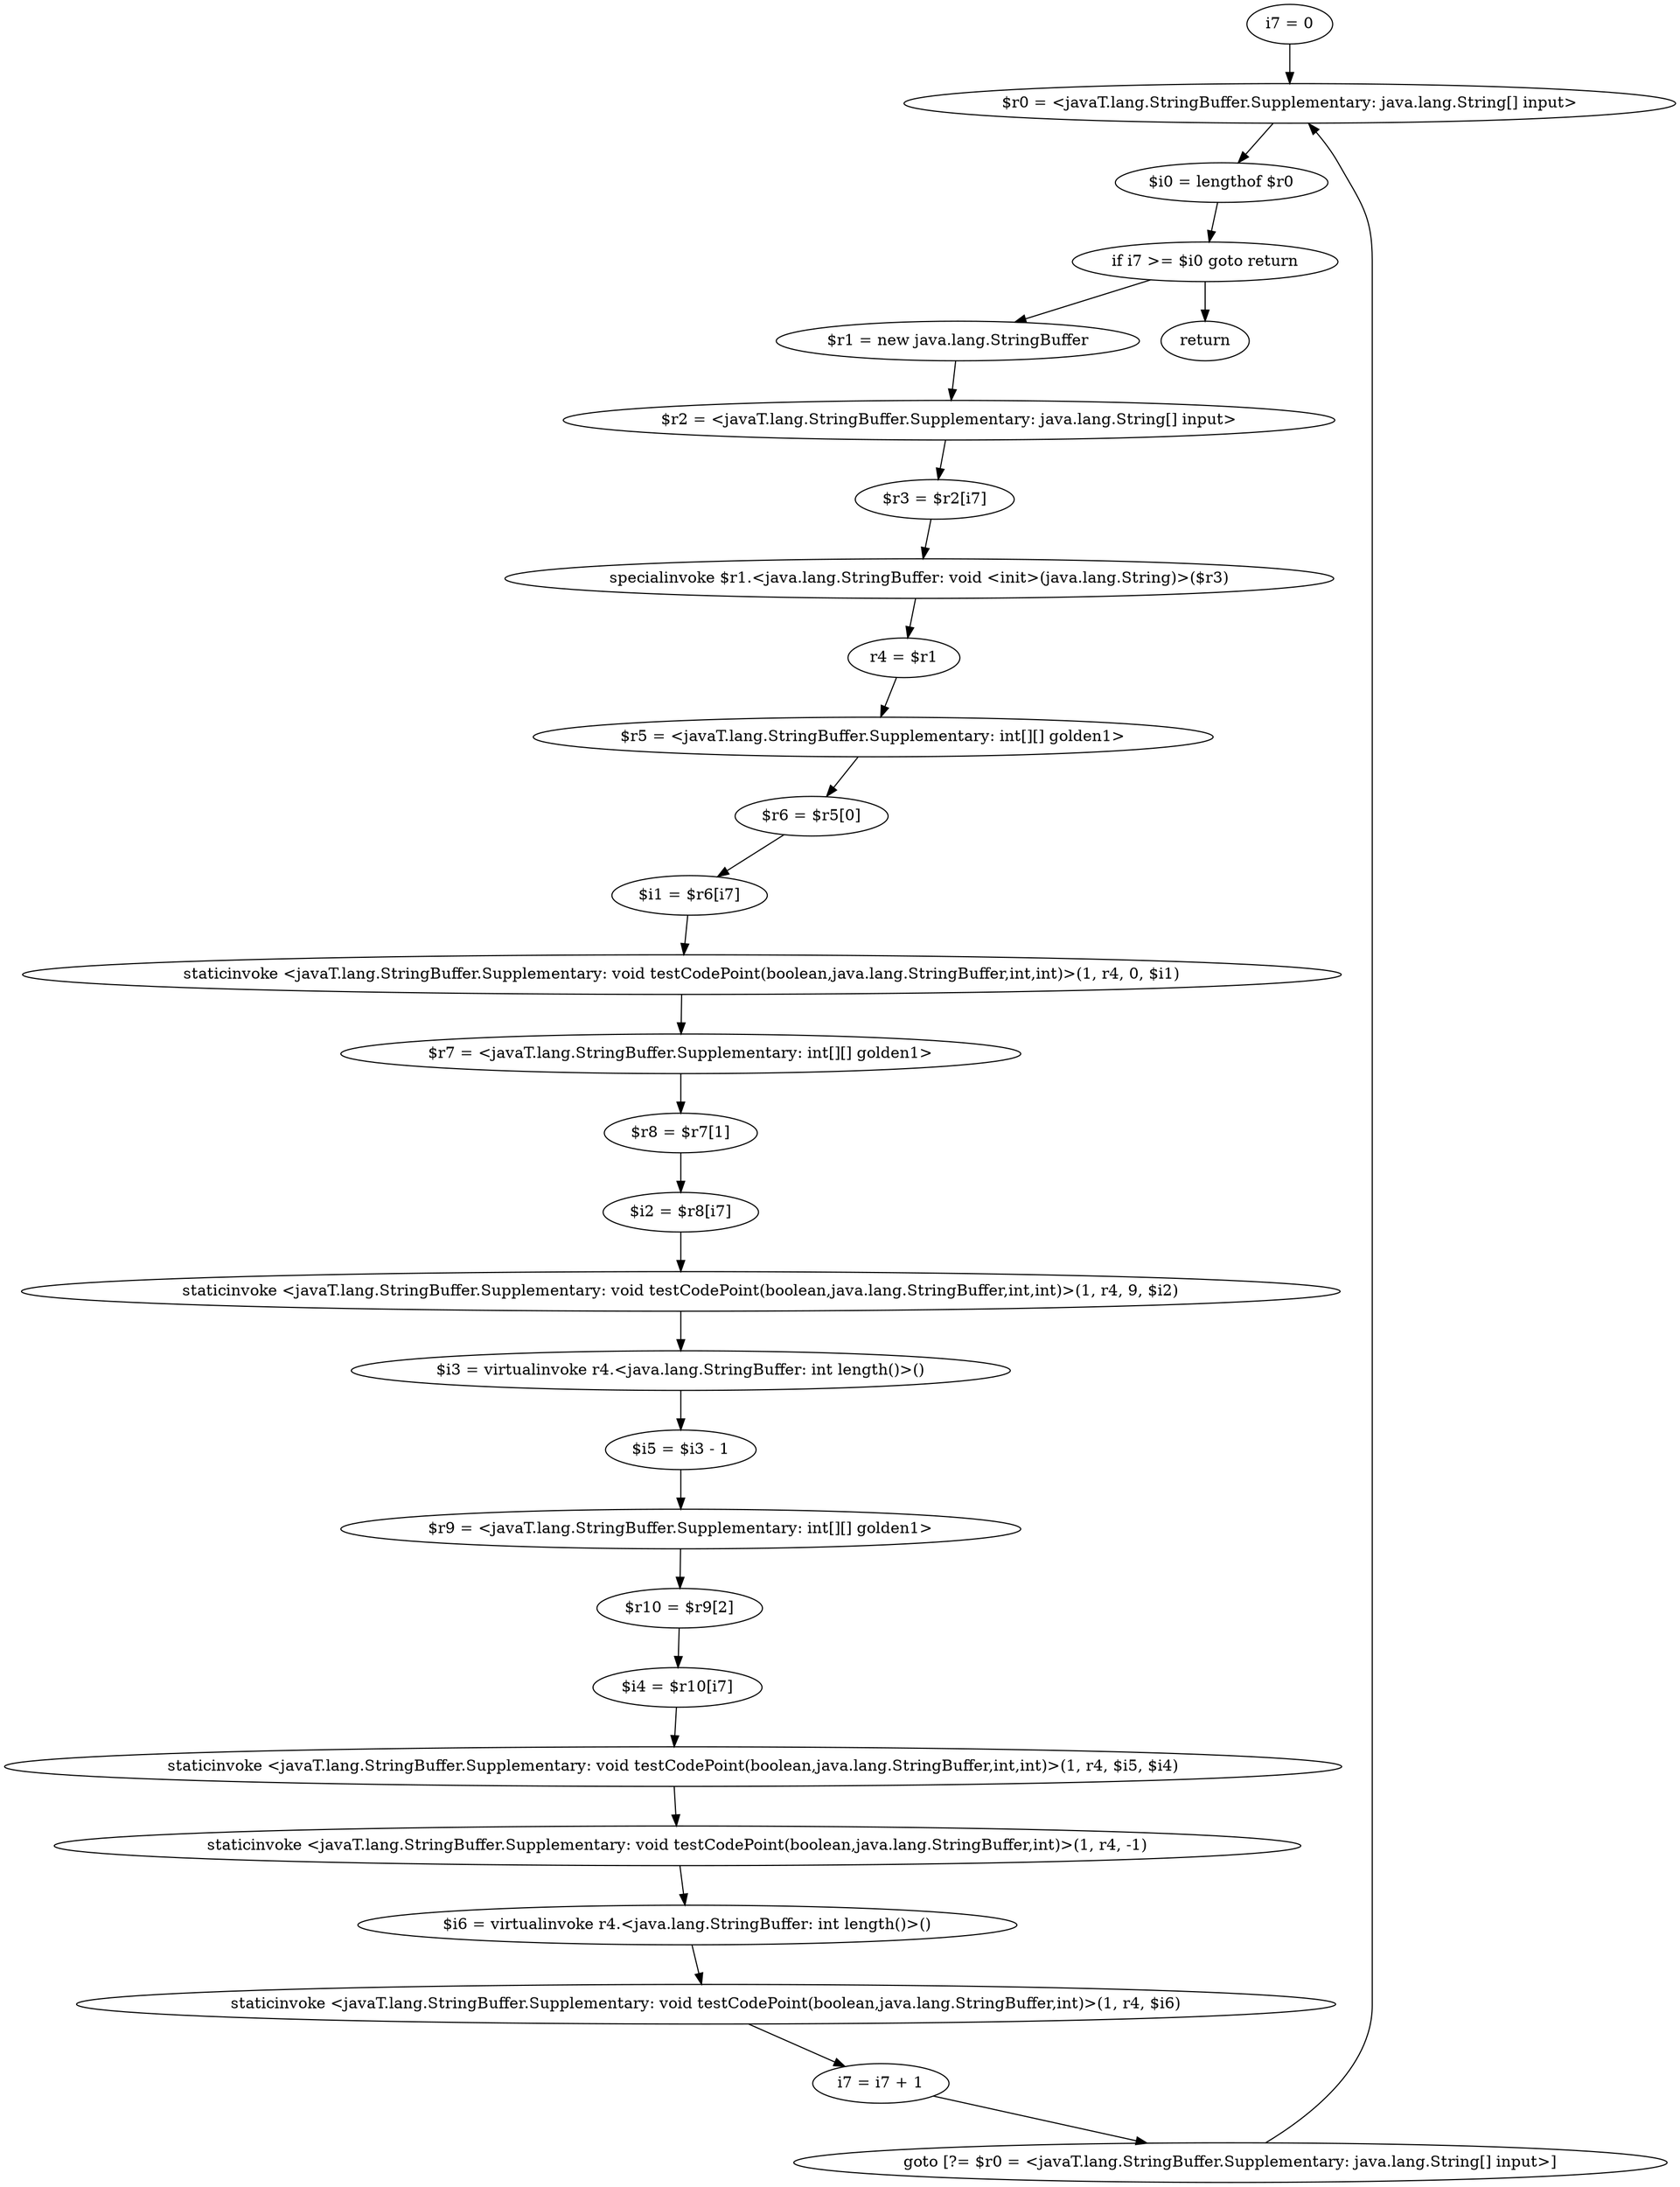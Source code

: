 digraph "unitGraph" {
    "i7 = 0"
    "$r0 = <javaT.lang.StringBuffer.Supplementary: java.lang.String[] input>"
    "$i0 = lengthof $r0"
    "if i7 >= $i0 goto return"
    "$r1 = new java.lang.StringBuffer"
    "$r2 = <javaT.lang.StringBuffer.Supplementary: java.lang.String[] input>"
    "$r3 = $r2[i7]"
    "specialinvoke $r1.<java.lang.StringBuffer: void <init>(java.lang.String)>($r3)"
    "r4 = $r1"
    "$r5 = <javaT.lang.StringBuffer.Supplementary: int[][] golden1>"
    "$r6 = $r5[0]"
    "$i1 = $r6[i7]"
    "staticinvoke <javaT.lang.StringBuffer.Supplementary: void testCodePoint(boolean,java.lang.StringBuffer,int,int)>(1, r4, 0, $i1)"
    "$r7 = <javaT.lang.StringBuffer.Supplementary: int[][] golden1>"
    "$r8 = $r7[1]"
    "$i2 = $r8[i7]"
    "staticinvoke <javaT.lang.StringBuffer.Supplementary: void testCodePoint(boolean,java.lang.StringBuffer,int,int)>(1, r4, 9, $i2)"
    "$i3 = virtualinvoke r4.<java.lang.StringBuffer: int length()>()"
    "$i5 = $i3 - 1"
    "$r9 = <javaT.lang.StringBuffer.Supplementary: int[][] golden1>"
    "$r10 = $r9[2]"
    "$i4 = $r10[i7]"
    "staticinvoke <javaT.lang.StringBuffer.Supplementary: void testCodePoint(boolean,java.lang.StringBuffer,int,int)>(1, r4, $i5, $i4)"
    "staticinvoke <javaT.lang.StringBuffer.Supplementary: void testCodePoint(boolean,java.lang.StringBuffer,int)>(1, r4, -1)"
    "$i6 = virtualinvoke r4.<java.lang.StringBuffer: int length()>()"
    "staticinvoke <javaT.lang.StringBuffer.Supplementary: void testCodePoint(boolean,java.lang.StringBuffer,int)>(1, r4, $i6)"
    "i7 = i7 + 1"
    "goto [?= $r0 = <javaT.lang.StringBuffer.Supplementary: java.lang.String[] input>]"
    "return"
    "i7 = 0"->"$r0 = <javaT.lang.StringBuffer.Supplementary: java.lang.String[] input>";
    "$r0 = <javaT.lang.StringBuffer.Supplementary: java.lang.String[] input>"->"$i0 = lengthof $r0";
    "$i0 = lengthof $r0"->"if i7 >= $i0 goto return";
    "if i7 >= $i0 goto return"->"$r1 = new java.lang.StringBuffer";
    "if i7 >= $i0 goto return"->"return";
    "$r1 = new java.lang.StringBuffer"->"$r2 = <javaT.lang.StringBuffer.Supplementary: java.lang.String[] input>";
    "$r2 = <javaT.lang.StringBuffer.Supplementary: java.lang.String[] input>"->"$r3 = $r2[i7]";
    "$r3 = $r2[i7]"->"specialinvoke $r1.<java.lang.StringBuffer: void <init>(java.lang.String)>($r3)";
    "specialinvoke $r1.<java.lang.StringBuffer: void <init>(java.lang.String)>($r3)"->"r4 = $r1";
    "r4 = $r1"->"$r5 = <javaT.lang.StringBuffer.Supplementary: int[][] golden1>";
    "$r5 = <javaT.lang.StringBuffer.Supplementary: int[][] golden1>"->"$r6 = $r5[0]";
    "$r6 = $r5[0]"->"$i1 = $r6[i7]";
    "$i1 = $r6[i7]"->"staticinvoke <javaT.lang.StringBuffer.Supplementary: void testCodePoint(boolean,java.lang.StringBuffer,int,int)>(1, r4, 0, $i1)";
    "staticinvoke <javaT.lang.StringBuffer.Supplementary: void testCodePoint(boolean,java.lang.StringBuffer,int,int)>(1, r4, 0, $i1)"->"$r7 = <javaT.lang.StringBuffer.Supplementary: int[][] golden1>";
    "$r7 = <javaT.lang.StringBuffer.Supplementary: int[][] golden1>"->"$r8 = $r7[1]";
    "$r8 = $r7[1]"->"$i2 = $r8[i7]";
    "$i2 = $r8[i7]"->"staticinvoke <javaT.lang.StringBuffer.Supplementary: void testCodePoint(boolean,java.lang.StringBuffer,int,int)>(1, r4, 9, $i2)";
    "staticinvoke <javaT.lang.StringBuffer.Supplementary: void testCodePoint(boolean,java.lang.StringBuffer,int,int)>(1, r4, 9, $i2)"->"$i3 = virtualinvoke r4.<java.lang.StringBuffer: int length()>()";
    "$i3 = virtualinvoke r4.<java.lang.StringBuffer: int length()>()"->"$i5 = $i3 - 1";
    "$i5 = $i3 - 1"->"$r9 = <javaT.lang.StringBuffer.Supplementary: int[][] golden1>";
    "$r9 = <javaT.lang.StringBuffer.Supplementary: int[][] golden1>"->"$r10 = $r9[2]";
    "$r10 = $r9[2]"->"$i4 = $r10[i7]";
    "$i4 = $r10[i7]"->"staticinvoke <javaT.lang.StringBuffer.Supplementary: void testCodePoint(boolean,java.lang.StringBuffer,int,int)>(1, r4, $i5, $i4)";
    "staticinvoke <javaT.lang.StringBuffer.Supplementary: void testCodePoint(boolean,java.lang.StringBuffer,int,int)>(1, r4, $i5, $i4)"->"staticinvoke <javaT.lang.StringBuffer.Supplementary: void testCodePoint(boolean,java.lang.StringBuffer,int)>(1, r4, -1)";
    "staticinvoke <javaT.lang.StringBuffer.Supplementary: void testCodePoint(boolean,java.lang.StringBuffer,int)>(1, r4, -1)"->"$i6 = virtualinvoke r4.<java.lang.StringBuffer: int length()>()";
    "$i6 = virtualinvoke r4.<java.lang.StringBuffer: int length()>()"->"staticinvoke <javaT.lang.StringBuffer.Supplementary: void testCodePoint(boolean,java.lang.StringBuffer,int)>(1, r4, $i6)";
    "staticinvoke <javaT.lang.StringBuffer.Supplementary: void testCodePoint(boolean,java.lang.StringBuffer,int)>(1, r4, $i6)"->"i7 = i7 + 1";
    "i7 = i7 + 1"->"goto [?= $r0 = <javaT.lang.StringBuffer.Supplementary: java.lang.String[] input>]";
    "goto [?= $r0 = <javaT.lang.StringBuffer.Supplementary: java.lang.String[] input>]"->"$r0 = <javaT.lang.StringBuffer.Supplementary: java.lang.String[] input>";
}
